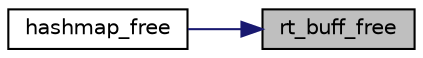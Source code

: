 digraph "rt_buff_free"
{
 // LATEX_PDF_SIZE
  edge [fontname="Helvetica",fontsize="10",labelfontname="Helvetica",labelfontsize="10"];
  node [fontname="Helvetica",fontsize="10",shape=record];
  rankdir="RL";
  Node1 [label="rt_buff_free",height=0.2,width=0.4,color="black", fillcolor="grey75", style="filled", fontcolor="black",tooltip="Destroys a managed string if it's reference counter is 0, and there is no lock on it,..."];
  Node1 -> Node2 [dir="back",color="midnightblue",fontsize="10",style="solid",fontname="Helvetica"];
  Node2 [label="hashmap_free",height=0.2,width=0.4,color="black", fillcolor="white", style="filled",URL="$hashmap_8c.html#ac91522a203c1e61da2e25226e1edac94",tooltip="Release the memory associated to a hashmap and it's nodes."];
}
